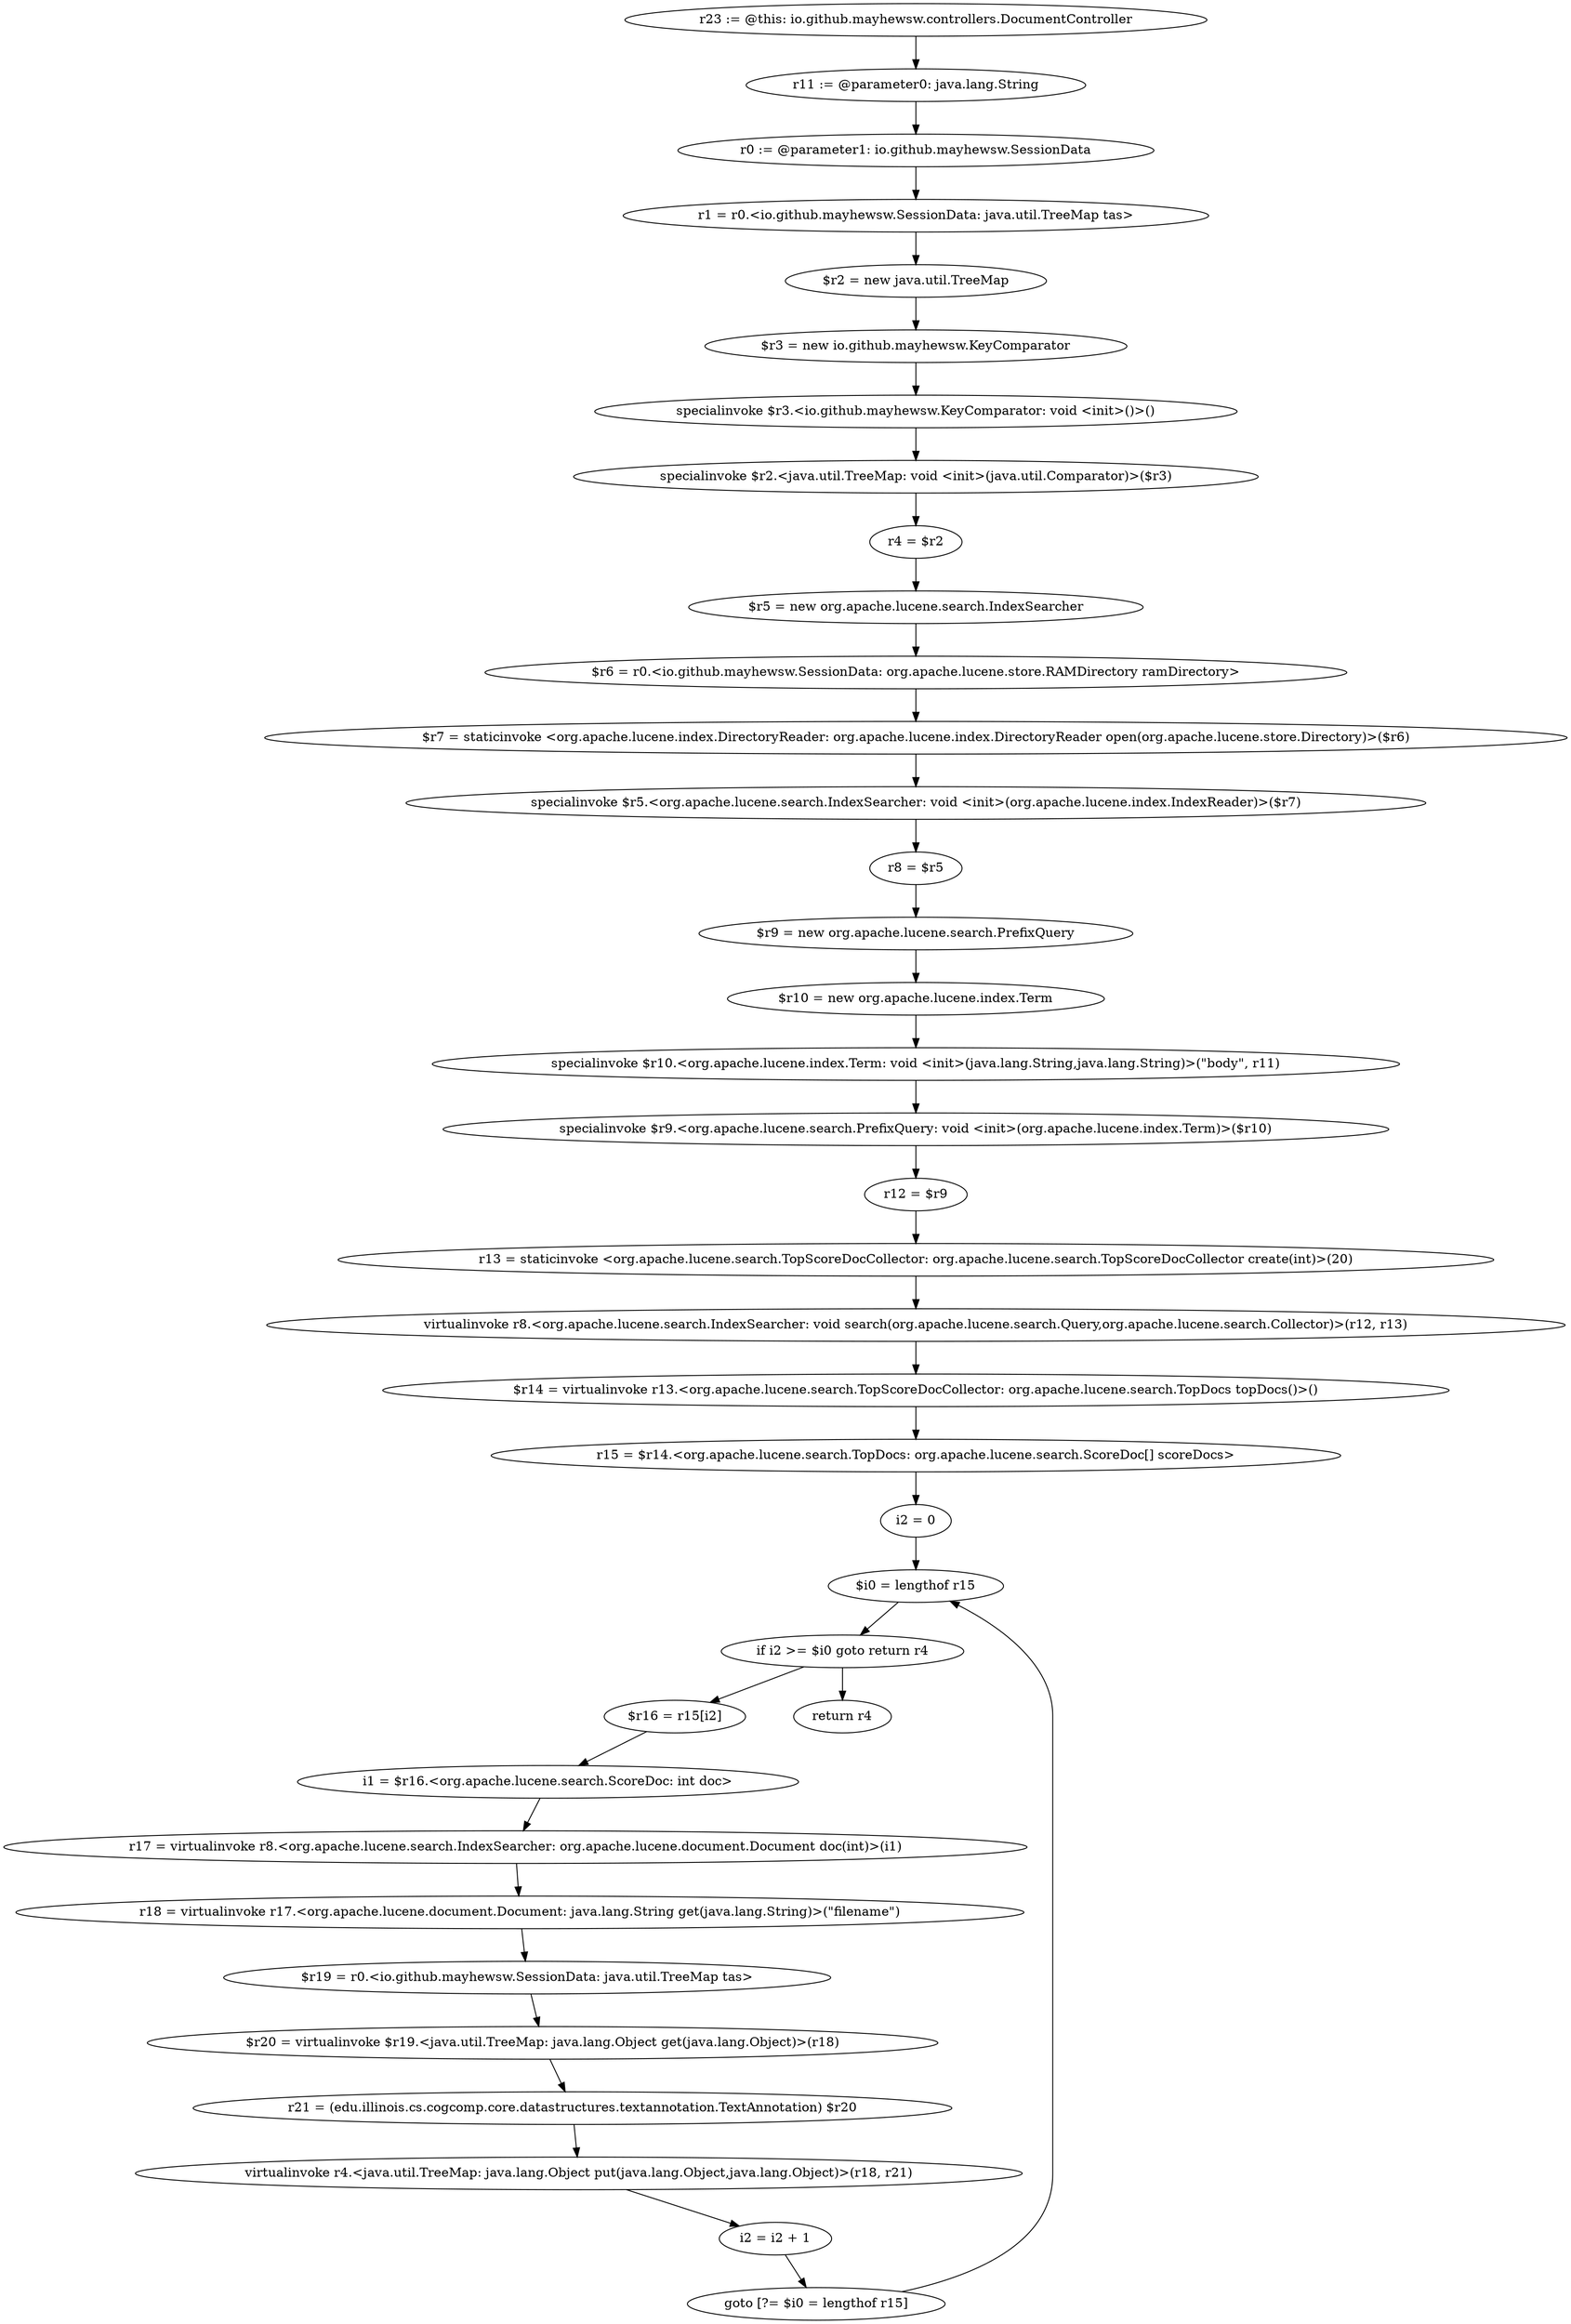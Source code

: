 digraph "unitGraph" {
    "r23 := @this: io.github.mayhewsw.controllers.DocumentController"
    "r11 := @parameter0: java.lang.String"
    "r0 := @parameter1: io.github.mayhewsw.SessionData"
    "r1 = r0.<io.github.mayhewsw.SessionData: java.util.TreeMap tas>"
    "$r2 = new java.util.TreeMap"
    "$r3 = new io.github.mayhewsw.KeyComparator"
    "specialinvoke $r3.<io.github.mayhewsw.KeyComparator: void <init>()>()"
    "specialinvoke $r2.<java.util.TreeMap: void <init>(java.util.Comparator)>($r3)"
    "r4 = $r2"
    "$r5 = new org.apache.lucene.search.IndexSearcher"
    "$r6 = r0.<io.github.mayhewsw.SessionData: org.apache.lucene.store.RAMDirectory ramDirectory>"
    "$r7 = staticinvoke <org.apache.lucene.index.DirectoryReader: org.apache.lucene.index.DirectoryReader open(org.apache.lucene.store.Directory)>($r6)"
    "specialinvoke $r5.<org.apache.lucene.search.IndexSearcher: void <init>(org.apache.lucene.index.IndexReader)>($r7)"
    "r8 = $r5"
    "$r9 = new org.apache.lucene.search.PrefixQuery"
    "$r10 = new org.apache.lucene.index.Term"
    "specialinvoke $r10.<org.apache.lucene.index.Term: void <init>(java.lang.String,java.lang.String)>(\"body\", r11)"
    "specialinvoke $r9.<org.apache.lucene.search.PrefixQuery: void <init>(org.apache.lucene.index.Term)>($r10)"
    "r12 = $r9"
    "r13 = staticinvoke <org.apache.lucene.search.TopScoreDocCollector: org.apache.lucene.search.TopScoreDocCollector create(int)>(20)"
    "virtualinvoke r8.<org.apache.lucene.search.IndexSearcher: void search(org.apache.lucene.search.Query,org.apache.lucene.search.Collector)>(r12, r13)"
    "$r14 = virtualinvoke r13.<org.apache.lucene.search.TopScoreDocCollector: org.apache.lucene.search.TopDocs topDocs()>()"
    "r15 = $r14.<org.apache.lucene.search.TopDocs: org.apache.lucene.search.ScoreDoc[] scoreDocs>"
    "i2 = 0"
    "$i0 = lengthof r15"
    "if i2 >= $i0 goto return r4"
    "$r16 = r15[i2]"
    "i1 = $r16.<org.apache.lucene.search.ScoreDoc: int doc>"
    "r17 = virtualinvoke r8.<org.apache.lucene.search.IndexSearcher: org.apache.lucene.document.Document doc(int)>(i1)"
    "r18 = virtualinvoke r17.<org.apache.lucene.document.Document: java.lang.String get(java.lang.String)>(\"filename\")"
    "$r19 = r0.<io.github.mayhewsw.SessionData: java.util.TreeMap tas>"
    "$r20 = virtualinvoke $r19.<java.util.TreeMap: java.lang.Object get(java.lang.Object)>(r18)"
    "r21 = (edu.illinois.cs.cogcomp.core.datastructures.textannotation.TextAnnotation) $r20"
    "virtualinvoke r4.<java.util.TreeMap: java.lang.Object put(java.lang.Object,java.lang.Object)>(r18, r21)"
    "i2 = i2 + 1"
    "goto [?= $i0 = lengthof r15]"
    "return r4"
    "r23 := @this: io.github.mayhewsw.controllers.DocumentController"->"r11 := @parameter0: java.lang.String";
    "r11 := @parameter0: java.lang.String"->"r0 := @parameter1: io.github.mayhewsw.SessionData";
    "r0 := @parameter1: io.github.mayhewsw.SessionData"->"r1 = r0.<io.github.mayhewsw.SessionData: java.util.TreeMap tas>";
    "r1 = r0.<io.github.mayhewsw.SessionData: java.util.TreeMap tas>"->"$r2 = new java.util.TreeMap";
    "$r2 = new java.util.TreeMap"->"$r3 = new io.github.mayhewsw.KeyComparator";
    "$r3 = new io.github.mayhewsw.KeyComparator"->"specialinvoke $r3.<io.github.mayhewsw.KeyComparator: void <init>()>()";
    "specialinvoke $r3.<io.github.mayhewsw.KeyComparator: void <init>()>()"->"specialinvoke $r2.<java.util.TreeMap: void <init>(java.util.Comparator)>($r3)";
    "specialinvoke $r2.<java.util.TreeMap: void <init>(java.util.Comparator)>($r3)"->"r4 = $r2";
    "r4 = $r2"->"$r5 = new org.apache.lucene.search.IndexSearcher";
    "$r5 = new org.apache.lucene.search.IndexSearcher"->"$r6 = r0.<io.github.mayhewsw.SessionData: org.apache.lucene.store.RAMDirectory ramDirectory>";
    "$r6 = r0.<io.github.mayhewsw.SessionData: org.apache.lucene.store.RAMDirectory ramDirectory>"->"$r7 = staticinvoke <org.apache.lucene.index.DirectoryReader: org.apache.lucene.index.DirectoryReader open(org.apache.lucene.store.Directory)>($r6)";
    "$r7 = staticinvoke <org.apache.lucene.index.DirectoryReader: org.apache.lucene.index.DirectoryReader open(org.apache.lucene.store.Directory)>($r6)"->"specialinvoke $r5.<org.apache.lucene.search.IndexSearcher: void <init>(org.apache.lucene.index.IndexReader)>($r7)";
    "specialinvoke $r5.<org.apache.lucene.search.IndexSearcher: void <init>(org.apache.lucene.index.IndexReader)>($r7)"->"r8 = $r5";
    "r8 = $r5"->"$r9 = new org.apache.lucene.search.PrefixQuery";
    "$r9 = new org.apache.lucene.search.PrefixQuery"->"$r10 = new org.apache.lucene.index.Term";
    "$r10 = new org.apache.lucene.index.Term"->"specialinvoke $r10.<org.apache.lucene.index.Term: void <init>(java.lang.String,java.lang.String)>(\"body\", r11)";
    "specialinvoke $r10.<org.apache.lucene.index.Term: void <init>(java.lang.String,java.lang.String)>(\"body\", r11)"->"specialinvoke $r9.<org.apache.lucene.search.PrefixQuery: void <init>(org.apache.lucene.index.Term)>($r10)";
    "specialinvoke $r9.<org.apache.lucene.search.PrefixQuery: void <init>(org.apache.lucene.index.Term)>($r10)"->"r12 = $r9";
    "r12 = $r9"->"r13 = staticinvoke <org.apache.lucene.search.TopScoreDocCollector: org.apache.lucene.search.TopScoreDocCollector create(int)>(20)";
    "r13 = staticinvoke <org.apache.lucene.search.TopScoreDocCollector: org.apache.lucene.search.TopScoreDocCollector create(int)>(20)"->"virtualinvoke r8.<org.apache.lucene.search.IndexSearcher: void search(org.apache.lucene.search.Query,org.apache.lucene.search.Collector)>(r12, r13)";
    "virtualinvoke r8.<org.apache.lucene.search.IndexSearcher: void search(org.apache.lucene.search.Query,org.apache.lucene.search.Collector)>(r12, r13)"->"$r14 = virtualinvoke r13.<org.apache.lucene.search.TopScoreDocCollector: org.apache.lucene.search.TopDocs topDocs()>()";
    "$r14 = virtualinvoke r13.<org.apache.lucene.search.TopScoreDocCollector: org.apache.lucene.search.TopDocs topDocs()>()"->"r15 = $r14.<org.apache.lucene.search.TopDocs: org.apache.lucene.search.ScoreDoc[] scoreDocs>";
    "r15 = $r14.<org.apache.lucene.search.TopDocs: org.apache.lucene.search.ScoreDoc[] scoreDocs>"->"i2 = 0";
    "i2 = 0"->"$i0 = lengthof r15";
    "$i0 = lengthof r15"->"if i2 >= $i0 goto return r4";
    "if i2 >= $i0 goto return r4"->"$r16 = r15[i2]";
    "if i2 >= $i0 goto return r4"->"return r4";
    "$r16 = r15[i2]"->"i1 = $r16.<org.apache.lucene.search.ScoreDoc: int doc>";
    "i1 = $r16.<org.apache.lucene.search.ScoreDoc: int doc>"->"r17 = virtualinvoke r8.<org.apache.lucene.search.IndexSearcher: org.apache.lucene.document.Document doc(int)>(i1)";
    "r17 = virtualinvoke r8.<org.apache.lucene.search.IndexSearcher: org.apache.lucene.document.Document doc(int)>(i1)"->"r18 = virtualinvoke r17.<org.apache.lucene.document.Document: java.lang.String get(java.lang.String)>(\"filename\")";
    "r18 = virtualinvoke r17.<org.apache.lucene.document.Document: java.lang.String get(java.lang.String)>(\"filename\")"->"$r19 = r0.<io.github.mayhewsw.SessionData: java.util.TreeMap tas>";
    "$r19 = r0.<io.github.mayhewsw.SessionData: java.util.TreeMap tas>"->"$r20 = virtualinvoke $r19.<java.util.TreeMap: java.lang.Object get(java.lang.Object)>(r18)";
    "$r20 = virtualinvoke $r19.<java.util.TreeMap: java.lang.Object get(java.lang.Object)>(r18)"->"r21 = (edu.illinois.cs.cogcomp.core.datastructures.textannotation.TextAnnotation) $r20";
    "r21 = (edu.illinois.cs.cogcomp.core.datastructures.textannotation.TextAnnotation) $r20"->"virtualinvoke r4.<java.util.TreeMap: java.lang.Object put(java.lang.Object,java.lang.Object)>(r18, r21)";
    "virtualinvoke r4.<java.util.TreeMap: java.lang.Object put(java.lang.Object,java.lang.Object)>(r18, r21)"->"i2 = i2 + 1";
    "i2 = i2 + 1"->"goto [?= $i0 = lengthof r15]";
    "goto [?= $i0 = lengthof r15]"->"$i0 = lengthof r15";
}
